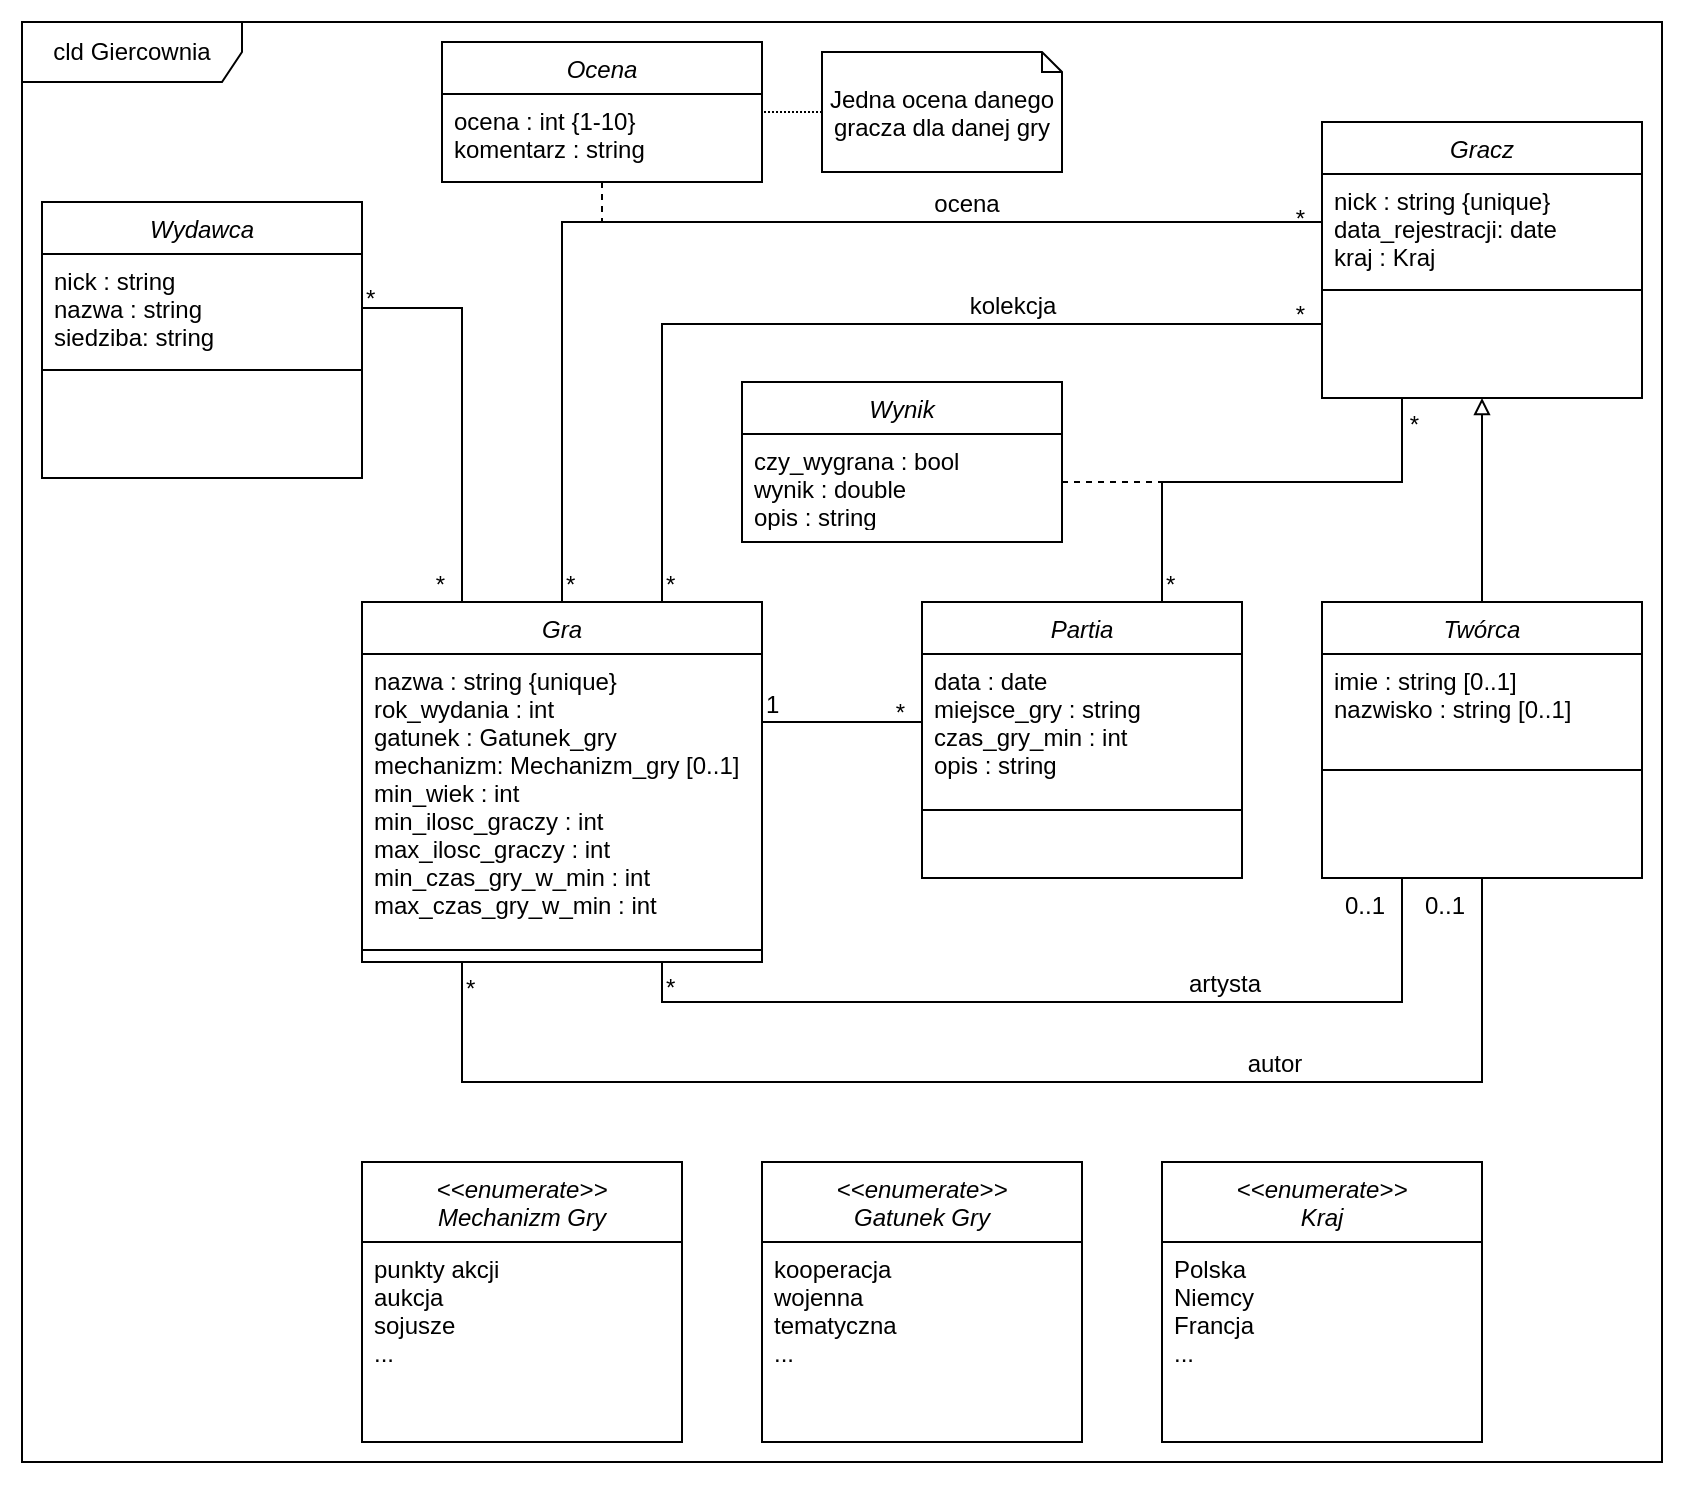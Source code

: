 <mxfile version="13.9.7" type="device"><diagram id="C5RBs43oDa-KdzZeNtuy" name="Page-1"><mxGraphModel dx="1102" dy="1817" grid="1" gridSize="10" guides="1" tooltips="1" connect="1" arrows="1" fold="1" page="1" pageScale="1" pageWidth="827" pageHeight="1169" math="0" shadow="0"><root><mxCell id="WIyWlLk6GJQsqaUBKTNV-0"/><mxCell id="WIyWlLk6GJQsqaUBKTNV-1" parent="WIyWlLk6GJQsqaUBKTNV-0"/><mxCell id="aXXvUvNwEn5RKETAoSdl-20" value="" style="rounded=0;whiteSpace=wrap;html=1;strokeColor=#FFFFFF;" vertex="1" parent="WIyWlLk6GJQsqaUBKTNV-1"><mxGeometry x="60" y="-180" width="840" height="740" as="geometry"/></mxCell><mxCell id="aXXvUvNwEn5RKETAoSdl-17" value="cld Giercownia" style="shape=umlFrame;whiteSpace=wrap;html=1;width=110;height=30;" vertex="1" parent="WIyWlLk6GJQsqaUBKTNV-1"><mxGeometry x="70" y="-170" width="820" height="720" as="geometry"/></mxCell><mxCell id="zkfFHV4jXpPFQw0GAbJ--0" value="Gra" style="swimlane;fontStyle=2;align=center;verticalAlign=top;childLayout=stackLayout;horizontal=1;startSize=26;horizontalStack=0;resizeParent=1;resizeLast=0;collapsible=1;marginBottom=0;rounded=0;shadow=0;strokeWidth=1;" parent="WIyWlLk6GJQsqaUBKTNV-1" vertex="1"><mxGeometry x="240" y="120" width="200" height="180" as="geometry"><mxRectangle x="230" y="140" width="160" height="26" as="alternateBounds"/></mxGeometry></mxCell><mxCell id="zkfFHV4jXpPFQw0GAbJ--1" value="nazwa : string {unique}&#10;rok_wydania : int&#10;gatunek : Gatunek_gry&#10;mechanizm: Mechanizm_gry [0..1]&#10;min_wiek : int&#10;min_ilosc_graczy : int&#10;max_ilosc_graczy : int&#10;min_czas_gry_w_min : int&#10;max_czas_gry_w_min : int" style="text;align=left;verticalAlign=top;spacingLeft=4;spacingRight=4;overflow=hidden;rotatable=0;points=[[0,0.5],[1,0.5]];portConstraint=eastwest;" parent="zkfFHV4jXpPFQw0GAbJ--0" vertex="1"><mxGeometry y="26" width="200" height="144" as="geometry"/></mxCell><mxCell id="zkfFHV4jXpPFQw0GAbJ--4" value="" style="line;html=1;strokeWidth=1;align=left;verticalAlign=middle;spacingTop=-1;spacingLeft=3;spacingRight=3;rotatable=0;labelPosition=right;points=[];portConstraint=eastwest;" parent="zkfFHV4jXpPFQw0GAbJ--0" vertex="1"><mxGeometry y="170" width="200" height="8" as="geometry"/></mxCell><mxCell id="zkfFHV4jXpPFQw0GAbJ--26" value="" style="endArrow=none;shadow=0;strokeWidth=1;rounded=0;endFill=0;edgeStyle=elbowEdgeStyle;elbow=vertical;" parent="WIyWlLk6GJQsqaUBKTNV-1" source="zkfFHV4jXpPFQw0GAbJ--0" target="KDRww2jqz2uHDhyU_2Rg-1" edge="1"><mxGeometry x="0.5" y="41" relative="1" as="geometry"><mxPoint x="380" y="192" as="sourcePoint"/><mxPoint x="508" y="189" as="targetPoint"/><mxPoint x="-40" y="32" as="offset"/><Array as="points"><mxPoint x="445" y="180"/></Array></mxGeometry></mxCell><mxCell id="zkfFHV4jXpPFQw0GAbJ--27" value="1" style="resizable=0;align=left;verticalAlign=bottom;labelBackgroundColor=none;fontSize=12;" parent="zkfFHV4jXpPFQw0GAbJ--26" connectable="0" vertex="1"><mxGeometry x="-1" relative="1" as="geometry"><mxPoint as="offset"/></mxGeometry></mxCell><mxCell id="zkfFHV4jXpPFQw0GAbJ--28" value="*" style="resizable=0;align=right;verticalAlign=bottom;labelBackgroundColor=none;fontSize=12;" parent="zkfFHV4jXpPFQw0GAbJ--26" connectable="0" vertex="1"><mxGeometry x="1" relative="1" as="geometry"><mxPoint x="-7" y="4" as="offset"/></mxGeometry></mxCell><mxCell id="KDRww2jqz2uHDhyU_2Rg-0" value="Partia" style="swimlane;fontStyle=2;align=center;verticalAlign=top;childLayout=stackLayout;horizontal=1;startSize=26;horizontalStack=0;resizeParent=1;resizeLast=0;collapsible=1;marginBottom=0;rounded=0;shadow=0;strokeWidth=1;" parent="WIyWlLk6GJQsqaUBKTNV-1" vertex="1"><mxGeometry x="520" y="120" width="160" height="138" as="geometry"><mxRectangle x="230" y="140" width="160" height="26" as="alternateBounds"/></mxGeometry></mxCell><mxCell id="KDRww2jqz2uHDhyU_2Rg-1" value="data : date&#10;miejsce_gry : string&#10;czas_gry_min : int&#10;opis : string" style="text;align=left;verticalAlign=top;spacingLeft=4;spacingRight=4;overflow=hidden;rotatable=0;points=[[0,0.5],[1,0.5]];portConstraint=eastwest;" parent="KDRww2jqz2uHDhyU_2Rg-0" vertex="1"><mxGeometry y="26" width="160" height="74" as="geometry"/></mxCell><mxCell id="KDRww2jqz2uHDhyU_2Rg-2" value="" style="line;html=1;strokeWidth=1;align=left;verticalAlign=middle;spacingTop=-1;spacingLeft=3;spacingRight=3;rotatable=0;labelPosition=right;points=[];portConstraint=eastwest;" parent="KDRww2jqz2uHDhyU_2Rg-0" vertex="1"><mxGeometry y="100" width="160" height="8" as="geometry"/></mxCell><mxCell id="KDRww2jqz2uHDhyU_2Rg-8" value="Gracz" style="swimlane;fontStyle=2;align=center;verticalAlign=top;childLayout=stackLayout;horizontal=1;startSize=26;horizontalStack=0;resizeParent=1;resizeLast=0;collapsible=1;marginBottom=0;rounded=0;shadow=0;strokeWidth=1;" parent="WIyWlLk6GJQsqaUBKTNV-1" vertex="1"><mxGeometry x="720" y="-120" width="160" height="138" as="geometry"><mxRectangle x="230" y="140" width="160" height="26" as="alternateBounds"/></mxGeometry></mxCell><mxCell id="KDRww2jqz2uHDhyU_2Rg-9" value="nick : string {unique}&#10;data_rejestracji: date&#10;kraj : Kraj" style="text;align=left;verticalAlign=top;spacingLeft=4;spacingRight=4;overflow=hidden;rotatable=0;points=[[0,0.5],[1,0.5]];portConstraint=eastwest;" parent="KDRww2jqz2uHDhyU_2Rg-8" vertex="1"><mxGeometry y="26" width="160" height="54" as="geometry"/></mxCell><mxCell id="KDRww2jqz2uHDhyU_2Rg-10" value="" style="line;html=1;strokeWidth=1;align=left;verticalAlign=middle;spacingTop=-1;spacingLeft=3;spacingRight=3;rotatable=0;labelPosition=right;points=[];portConstraint=eastwest;" parent="KDRww2jqz2uHDhyU_2Rg-8" vertex="1"><mxGeometry y="80" width="160" height="8" as="geometry"/></mxCell><mxCell id="KDRww2jqz2uHDhyU_2Rg-13" value="&lt;&lt;enumerate&gt;&gt;&#10;Kraj" style="swimlane;fontStyle=2;align=center;verticalAlign=top;childLayout=stackLayout;horizontal=1;startSize=40;horizontalStack=0;resizeParent=1;resizeLast=0;collapsible=1;marginBottom=0;rounded=0;shadow=0;strokeWidth=1;" parent="WIyWlLk6GJQsqaUBKTNV-1" vertex="1"><mxGeometry x="640" y="400" width="160" height="140" as="geometry"><mxRectangle x="230" y="140" width="160" height="26" as="alternateBounds"/></mxGeometry></mxCell><mxCell id="KDRww2jqz2uHDhyU_2Rg-14" value="Polska&#10;Niemcy&#10;Francja&#10;..." style="text;align=left;verticalAlign=top;spacingLeft=4;spacingRight=4;overflow=hidden;rotatable=0;points=[[0,0.5],[1,0.5]];portConstraint=eastwest;" parent="KDRww2jqz2uHDhyU_2Rg-13" vertex="1"><mxGeometry y="40" width="160" height="100" as="geometry"/></mxCell><mxCell id="KDRww2jqz2uHDhyU_2Rg-17" value="&lt;&lt;enumerate&gt;&gt;&#10;Gatunek Gry" style="swimlane;fontStyle=2;align=center;verticalAlign=top;childLayout=stackLayout;horizontal=1;startSize=40;horizontalStack=0;resizeParent=1;resizeLast=0;collapsible=1;marginBottom=0;rounded=0;shadow=0;strokeWidth=1;" parent="WIyWlLk6GJQsqaUBKTNV-1" vertex="1"><mxGeometry x="440" y="400" width="160" height="140" as="geometry"><mxRectangle x="230" y="140" width="160" height="26" as="alternateBounds"/></mxGeometry></mxCell><mxCell id="KDRww2jqz2uHDhyU_2Rg-18" value="kooperacja&#10;wojenna&#10;tematyczna&#10;..." style="text;align=left;verticalAlign=top;spacingLeft=4;spacingRight=4;overflow=hidden;rotatable=0;points=[[0,0.5],[1,0.5]];portConstraint=eastwest;" parent="KDRww2jqz2uHDhyU_2Rg-17" vertex="1"><mxGeometry y="40" width="160" height="100" as="geometry"/></mxCell><mxCell id="KDRww2jqz2uHDhyU_2Rg-23" value="Wydawca" style="swimlane;fontStyle=2;align=center;verticalAlign=top;childLayout=stackLayout;horizontal=1;startSize=26;horizontalStack=0;resizeParent=1;resizeLast=0;collapsible=1;marginBottom=0;rounded=0;shadow=0;strokeWidth=1;" parent="WIyWlLk6GJQsqaUBKTNV-1" vertex="1"><mxGeometry x="80" y="-80" width="160" height="138" as="geometry"><mxRectangle x="230" y="140" width="160" height="26" as="alternateBounds"/></mxGeometry></mxCell><mxCell id="KDRww2jqz2uHDhyU_2Rg-24" value="nick : string&#10;nazwa : string&#10;siedziba: string" style="text;align=left;verticalAlign=top;spacingLeft=4;spacingRight=4;overflow=hidden;rotatable=0;points=[[0,0.5],[1,0.5]];portConstraint=eastwest;" parent="KDRww2jqz2uHDhyU_2Rg-23" vertex="1"><mxGeometry y="26" width="160" height="54" as="geometry"/></mxCell><mxCell id="KDRww2jqz2uHDhyU_2Rg-25" value="" style="line;html=1;strokeWidth=1;align=left;verticalAlign=middle;spacingTop=-1;spacingLeft=3;spacingRight=3;rotatable=0;labelPosition=right;points=[];portConstraint=eastwest;" parent="KDRww2jqz2uHDhyU_2Rg-23" vertex="1"><mxGeometry y="80" width="160" height="8" as="geometry"/></mxCell><mxCell id="KDRww2jqz2uHDhyU_2Rg-32" value="Wynik" style="swimlane;fontStyle=2;align=center;verticalAlign=top;childLayout=stackLayout;horizontal=1;startSize=26;horizontalStack=0;resizeParent=1;resizeLast=0;collapsible=1;marginBottom=0;rounded=0;shadow=0;strokeWidth=1;" parent="WIyWlLk6GJQsqaUBKTNV-1" vertex="1"><mxGeometry x="430" y="10" width="160" height="80" as="geometry"><mxRectangle x="230" y="140" width="160" height="26" as="alternateBounds"/></mxGeometry></mxCell><mxCell id="KDRww2jqz2uHDhyU_2Rg-33" value="czy_wygrana : bool&#10;wynik : double&#10;opis : string" style="text;align=left;verticalAlign=top;spacingLeft=4;spacingRight=4;overflow=hidden;rotatable=0;points=[[0,0.5],[1,0.5]];portConstraint=eastwest;" parent="KDRww2jqz2uHDhyU_2Rg-32" vertex="1"><mxGeometry y="26" width="160" height="44" as="geometry"/></mxCell><mxCell id="KDRww2jqz2uHDhyU_2Rg-37" value="" style="endArrow=none;shadow=0;strokeWidth=1;rounded=0;endFill=0;edgeStyle=elbowEdgeStyle;elbow=vertical;exitX=1;exitY=0.5;exitDx=0;exitDy=0;entryX=0.25;entryY=0;entryDx=0;entryDy=0;" parent="WIyWlLk6GJQsqaUBKTNV-1" source="KDRww2jqz2uHDhyU_2Rg-24" target="zkfFHV4jXpPFQw0GAbJ--0" edge="1"><mxGeometry x="0.5" y="41" relative="1" as="geometry"><mxPoint x="552" y="380" as="sourcePoint"/><mxPoint x="680" y="380" as="targetPoint"/><mxPoint x="-40" y="32" as="offset"/><Array as="points"><mxPoint x="270" y="-27"/><mxPoint x="150" y="-27"/><mxPoint x="160" y="-20"/></Array></mxGeometry></mxCell><mxCell id="KDRww2jqz2uHDhyU_2Rg-38" value="*" style="resizable=0;align=left;verticalAlign=bottom;labelBackgroundColor=none;fontSize=12;" parent="KDRww2jqz2uHDhyU_2Rg-37" connectable="0" vertex="1"><mxGeometry x="-1" relative="1" as="geometry"><mxPoint y="4" as="offset"/></mxGeometry></mxCell><mxCell id="KDRww2jqz2uHDhyU_2Rg-39" value="*" style="resizable=0;align=right;verticalAlign=bottom;labelBackgroundColor=none;fontSize=12;" parent="KDRww2jqz2uHDhyU_2Rg-37" connectable="0" vertex="1"><mxGeometry x="1" relative="1" as="geometry"><mxPoint x="-7" y="0.06" as="offset"/></mxGeometry></mxCell><mxCell id="KDRww2jqz2uHDhyU_2Rg-45" value="" style="endArrow=none;shadow=0;strokeWidth=1;rounded=0;endFill=0;edgeStyle=elbowEdgeStyle;elbow=vertical;exitX=0.75;exitY=0;exitDx=0;exitDy=0;entryX=0.25;entryY=1;entryDx=0;entryDy=0;" parent="WIyWlLk6GJQsqaUBKTNV-1" source="KDRww2jqz2uHDhyU_2Rg-0" target="KDRww2jqz2uHDhyU_2Rg-8" edge="1"><mxGeometry x="0.5" y="41" relative="1" as="geometry"><mxPoint x="572" y="400" as="sourcePoint"/><mxPoint x="700" y="400" as="targetPoint"/><mxPoint x="-40" y="32" as="offset"/><Array as="points"><mxPoint x="700" y="60"/></Array></mxGeometry></mxCell><mxCell id="KDRww2jqz2uHDhyU_2Rg-46" value="*" style="resizable=0;align=left;verticalAlign=bottom;labelBackgroundColor=none;fontSize=12;" parent="KDRww2jqz2uHDhyU_2Rg-45" connectable="0" vertex="1"><mxGeometry x="-1" relative="1" as="geometry"><mxPoint as="offset"/></mxGeometry></mxCell><mxCell id="KDRww2jqz2uHDhyU_2Rg-47" value="*" style="resizable=0;align=right;verticalAlign=bottom;labelBackgroundColor=none;fontSize=12;" parent="KDRww2jqz2uHDhyU_2Rg-45" connectable="0" vertex="1"><mxGeometry x="1" relative="1" as="geometry"><mxPoint x="10" y="22" as="offset"/></mxGeometry></mxCell><mxCell id="KDRww2jqz2uHDhyU_2Rg-49" value="" style="endArrow=none;shadow=0;strokeWidth=1;rounded=0;endFill=0;edgeStyle=elbowEdgeStyle;elbow=vertical;exitX=0.75;exitY=0;exitDx=0;exitDy=0;entryX=0;entryY=0.5;entryDx=0;entryDy=0;" parent="WIyWlLk6GJQsqaUBKTNV-1" source="zkfFHV4jXpPFQw0GAbJ--0" edge="1"><mxGeometry x="0.5" y="41" relative="1" as="geometry"><mxPoint x="582" y="410" as="sourcePoint"/><mxPoint x="720" y="-19.0" as="targetPoint"/><mxPoint x="-40" y="32" as="offset"/><Array as="points"><mxPoint x="420" y="-19"/></Array></mxGeometry></mxCell><mxCell id="KDRww2jqz2uHDhyU_2Rg-50" value="*" style="resizable=0;align=left;verticalAlign=bottom;labelBackgroundColor=none;fontSize=12;" parent="KDRww2jqz2uHDhyU_2Rg-49" connectable="0" vertex="1"><mxGeometry x="-1" relative="1" as="geometry"><mxPoint as="offset"/></mxGeometry></mxCell><mxCell id="KDRww2jqz2uHDhyU_2Rg-51" value="*" style="resizable=0;align=right;verticalAlign=bottom;labelBackgroundColor=none;fontSize=12;" parent="KDRww2jqz2uHDhyU_2Rg-49" connectable="0" vertex="1"><mxGeometry x="1" relative="1" as="geometry"><mxPoint x="-7" y="4" as="offset"/></mxGeometry></mxCell><mxCell id="KDRww2jqz2uHDhyU_2Rg-52" value="kolekcja" style="text;html=1;resizable=0;points=[];;align=center;verticalAlign=middle;labelBackgroundColor=none;rounded=0;shadow=0;strokeWidth=1;fontSize=12;" parent="KDRww2jqz2uHDhyU_2Rg-49" vertex="1" connectable="0"><mxGeometry x="0.5" y="49" relative="1" as="geometry"><mxPoint x="-38" y="40" as="offset"/></mxGeometry></mxCell><mxCell id="KDRww2jqz2uHDhyU_2Rg-53" value="" style="endArrow=none;shadow=0;strokeWidth=1;rounded=0;endFill=0;edgeStyle=elbowEdgeStyle;elbow=vertical;exitX=0.5;exitY=0;exitDx=0;exitDy=0;entryX=0;entryY=0.5;entryDx=0;entryDy=0;" parent="WIyWlLk6GJQsqaUBKTNV-1" source="zkfFHV4jXpPFQw0GAbJ--0" target="KDRww2jqz2uHDhyU_2Rg-9" edge="1"><mxGeometry x="0.5" y="41" relative="1" as="geometry"><mxPoint x="592" y="420" as="sourcePoint"/><mxPoint x="720" y="420" as="targetPoint"/><mxPoint x="-40" y="32" as="offset"/><Array as="points"><mxPoint x="410" y="-70"/><mxPoint x="410" y="-67"/></Array></mxGeometry></mxCell><mxCell id="KDRww2jqz2uHDhyU_2Rg-54" value="*" style="resizable=0;align=left;verticalAlign=bottom;labelBackgroundColor=none;fontSize=12;" parent="KDRww2jqz2uHDhyU_2Rg-53" connectable="0" vertex="1"><mxGeometry x="-1" relative="1" as="geometry"><mxPoint as="offset"/></mxGeometry></mxCell><mxCell id="KDRww2jqz2uHDhyU_2Rg-55" value="*" style="resizable=0;align=right;verticalAlign=bottom;labelBackgroundColor=none;fontSize=12;" parent="KDRww2jqz2uHDhyU_2Rg-53" connectable="0" vertex="1"><mxGeometry x="1" relative="1" as="geometry"><mxPoint x="-7" y="4" as="offset"/></mxGeometry></mxCell><mxCell id="KDRww2jqz2uHDhyU_2Rg-56" value="ocena" style="text;html=1;resizable=0;points=[];;align=center;verticalAlign=middle;labelBackgroundColor=none;rounded=0;shadow=0;strokeWidth=1;fontSize=12;" parent="KDRww2jqz2uHDhyU_2Rg-53" vertex="1" connectable="0"><mxGeometry x="0.5" y="49" relative="1" as="geometry"><mxPoint x="-38" y="40" as="offset"/></mxGeometry></mxCell><mxCell id="aXXvUvNwEn5RKETAoSdl-2" style="edgeStyle=orthogonalEdgeStyle;rounded=0;orthogonalLoop=1;jettySize=auto;html=1;entryX=0.5;entryY=1;entryDx=0;entryDy=0;endArrow=block;endFill=0;" edge="1" parent="WIyWlLk6GJQsqaUBKTNV-1" source="KDRww2jqz2uHDhyU_2Rg-86" target="KDRww2jqz2uHDhyU_2Rg-8"><mxGeometry relative="1" as="geometry"/></mxCell><mxCell id="KDRww2jqz2uHDhyU_2Rg-86" value="Twórca" style="swimlane;fontStyle=2;align=center;verticalAlign=top;childLayout=stackLayout;horizontal=1;startSize=26;horizontalStack=0;resizeParent=1;resizeLast=0;collapsible=1;marginBottom=0;rounded=0;shadow=0;strokeWidth=1;" parent="WIyWlLk6GJQsqaUBKTNV-1" vertex="1"><mxGeometry x="720" y="120" width="160" height="138" as="geometry"><mxRectangle x="230" y="140" width="160" height="26" as="alternateBounds"/></mxGeometry></mxCell><mxCell id="KDRww2jqz2uHDhyU_2Rg-87" value="imie : string [0..1]&#10;nazwisko : string [0..1]" style="text;align=left;verticalAlign=top;spacingLeft=4;spacingRight=4;overflow=hidden;rotatable=0;points=[[0,0.5],[1,0.5]];portConstraint=eastwest;" parent="KDRww2jqz2uHDhyU_2Rg-86" vertex="1"><mxGeometry y="26" width="160" height="54" as="geometry"/></mxCell><mxCell id="KDRww2jqz2uHDhyU_2Rg-88" value="" style="line;html=1;strokeWidth=1;align=left;verticalAlign=middle;spacingTop=-1;spacingLeft=3;spacingRight=3;rotatable=0;labelPosition=right;points=[];portConstraint=eastwest;" parent="KDRww2jqz2uHDhyU_2Rg-86" vertex="1"><mxGeometry y="80" width="160" height="8" as="geometry"/></mxCell><mxCell id="KDRww2jqz2uHDhyU_2Rg-90" style="edgeStyle=orthogonalEdgeStyle;rounded=0;orthogonalLoop=1;jettySize=auto;html=1;endArrow=none;endFill=0;dashed=1;" parent="WIyWlLk6GJQsqaUBKTNV-1" edge="1"><mxGeometry relative="1" as="geometry"><mxPoint x="640" y="60" as="targetPoint"/><mxPoint x="590" y="60" as="sourcePoint"/><Array as="points"><mxPoint x="590" y="60"/></Array></mxGeometry></mxCell><mxCell id="KDRww2jqz2uHDhyU_2Rg-93" style="edgeStyle=orthogonalEdgeStyle;rounded=0;orthogonalLoop=1;jettySize=auto;html=1;dashed=1;endArrow=none;endFill=0;" parent="WIyWlLk6GJQsqaUBKTNV-1" source="KDRww2jqz2uHDhyU_2Rg-91" edge="1"><mxGeometry relative="1" as="geometry"><mxPoint x="350" y="-70" as="targetPoint"/></mxGeometry></mxCell><mxCell id="KDRww2jqz2uHDhyU_2Rg-91" value="Ocena" style="swimlane;fontStyle=2;align=center;verticalAlign=top;childLayout=stackLayout;horizontal=1;startSize=26;horizontalStack=0;resizeParent=1;resizeLast=0;collapsible=1;marginBottom=0;rounded=0;shadow=0;strokeWidth=1;" parent="WIyWlLk6GJQsqaUBKTNV-1" vertex="1"><mxGeometry x="280" y="-160" width="160" height="70" as="geometry"><mxRectangle x="230" y="140" width="160" height="26" as="alternateBounds"/></mxGeometry></mxCell><mxCell id="KDRww2jqz2uHDhyU_2Rg-92" value="ocena : int {1-10}&#10;komentarz : string" style="text;align=left;verticalAlign=top;spacingLeft=4;spacingRight=4;overflow=hidden;rotatable=0;points=[[0,0.5],[1,0.5]];portConstraint=eastwest;" parent="KDRww2jqz2uHDhyU_2Rg-91" vertex="1"><mxGeometry y="26" width="160" height="34" as="geometry"/></mxCell><mxCell id="aXXvUvNwEn5RKETAoSdl-8" value="" style="endArrow=none;shadow=0;strokeWidth=1;rounded=0;endFill=0;edgeStyle=elbowEdgeStyle;elbow=vertical;exitX=0.75;exitY=1;exitDx=0;exitDy=0;entryX=0.25;entryY=1;entryDx=0;entryDy=0;" edge="1" parent="WIyWlLk6GJQsqaUBKTNV-1" source="zkfFHV4jXpPFQw0GAbJ--0" target="KDRww2jqz2uHDhyU_2Rg-86"><mxGeometry x="0.5" y="41" relative="1" as="geometry"><mxPoint x="345.76" y="268.5" as="sourcePoint"/><mxPoint x="760.0" y="390.0" as="targetPoint"/><mxPoint x="-40" y="32" as="offset"/><Array as="points"><mxPoint x="580" y="320"/></Array></mxGeometry></mxCell><mxCell id="aXXvUvNwEn5RKETAoSdl-9" value="*" style="resizable=0;align=left;verticalAlign=bottom;labelBackgroundColor=none;fontSize=12;" connectable="0" vertex="1" parent="aXXvUvNwEn5RKETAoSdl-8"><mxGeometry x="-1" relative="1" as="geometry"><mxPoint y="21.5" as="offset"/></mxGeometry></mxCell><mxCell id="aXXvUvNwEn5RKETAoSdl-10" value="0..1" style="resizable=0;align=right;verticalAlign=bottom;labelBackgroundColor=none;fontSize=12;" connectable="0" vertex="1" parent="aXXvUvNwEn5RKETAoSdl-8"><mxGeometry x="1" relative="1" as="geometry"><mxPoint x="-7" y="22.26" as="offset"/></mxGeometry></mxCell><mxCell id="aXXvUvNwEn5RKETAoSdl-11" value="artysta" style="text;html=1;resizable=0;points=[];;align=center;verticalAlign=middle;labelBackgroundColor=none;rounded=0;shadow=0;strokeWidth=1;fontSize=12;" vertex="1" connectable="0" parent="aXXvUvNwEn5RKETAoSdl-8"><mxGeometry x="0.5" y="49" relative="1" as="geometry"><mxPoint x="-38" y="40" as="offset"/></mxGeometry></mxCell><mxCell id="aXXvUvNwEn5RKETAoSdl-13" value="" style="endArrow=none;shadow=0;strokeWidth=1;rounded=0;endFill=0;edgeStyle=elbowEdgeStyle;elbow=vertical;entryX=0.5;entryY=1;entryDx=0;entryDy=0;exitX=0.25;exitY=1;exitDx=0;exitDy=0;" edge="1" parent="WIyWlLk6GJQsqaUBKTNV-1" source="zkfFHV4jXpPFQw0GAbJ--0" target="KDRww2jqz2uHDhyU_2Rg-86"><mxGeometry x="0.5" y="41" relative="1" as="geometry"><mxPoint x="292" y="268.0" as="sourcePoint"/><mxPoint x="780" y="268" as="targetPoint"/><mxPoint x="-40" y="32" as="offset"/><Array as="points"><mxPoint x="540" y="360"/></Array></mxGeometry></mxCell><mxCell id="aXXvUvNwEn5RKETAoSdl-14" value="*" style="resizable=0;align=left;verticalAlign=bottom;labelBackgroundColor=none;fontSize=12;" connectable="0" vertex="1" parent="aXXvUvNwEn5RKETAoSdl-13"><mxGeometry x="-1" relative="1" as="geometry"><mxPoint y="22" as="offset"/></mxGeometry></mxCell><mxCell id="aXXvUvNwEn5RKETAoSdl-15" value="0..1" style="resizable=0;align=right;verticalAlign=bottom;labelBackgroundColor=none;fontSize=12;" connectable="0" vertex="1" parent="aXXvUvNwEn5RKETAoSdl-13"><mxGeometry x="1" relative="1" as="geometry"><mxPoint x="-7" y="22.29" as="offset"/></mxGeometry></mxCell><mxCell id="aXXvUvNwEn5RKETAoSdl-16" value="autor" style="text;html=1;resizable=0;points=[];;align=center;verticalAlign=middle;labelBackgroundColor=none;rounded=0;shadow=0;strokeWidth=1;fontSize=12;" vertex="1" connectable="0" parent="aXXvUvNwEn5RKETAoSdl-13"><mxGeometry x="0.5" y="49" relative="1" as="geometry"><mxPoint x="-38" y="40" as="offset"/></mxGeometry></mxCell><mxCell id="aXXvUvNwEn5RKETAoSdl-22" value="&lt;&lt;enumerate&gt;&gt;&#10;Mechanizm Gry" style="swimlane;fontStyle=2;align=center;verticalAlign=top;childLayout=stackLayout;horizontal=1;startSize=40;horizontalStack=0;resizeParent=1;resizeLast=0;collapsible=1;marginBottom=0;rounded=0;shadow=0;strokeWidth=1;" vertex="1" parent="WIyWlLk6GJQsqaUBKTNV-1"><mxGeometry x="240" y="400" width="160" height="140" as="geometry"><mxRectangle x="230" y="140" width="160" height="26" as="alternateBounds"/></mxGeometry></mxCell><mxCell id="aXXvUvNwEn5RKETAoSdl-23" value="punkty akcji&#10;aukcja&#10;sojusze&#10;..." style="text;align=left;verticalAlign=top;spacingLeft=4;spacingRight=4;overflow=hidden;rotatable=0;points=[[0,0.5],[1,0.5]];portConstraint=eastwest;" vertex="1" parent="aXXvUvNwEn5RKETAoSdl-22"><mxGeometry y="40" width="160" height="100" as="geometry"/></mxCell><mxCell id="aXXvUvNwEn5RKETAoSdl-29" style="edgeStyle=orthogonalEdgeStyle;rounded=0;orthogonalLoop=1;jettySize=auto;html=1;endArrow=none;endFill=0;dashed=1;dashPattern=1 1;" edge="1" parent="WIyWlLk6GJQsqaUBKTNV-1" source="aXXvUvNwEn5RKETAoSdl-28"><mxGeometry relative="1" as="geometry"><mxPoint x="440" y="-125" as="targetPoint"/><Array as="points"><mxPoint x="440" y="-125"/></Array></mxGeometry></mxCell><mxCell id="aXXvUvNwEn5RKETAoSdl-28" value="Jedna ocena danego gracza dla danej gry" style="shape=note2;boundedLbl=1;whiteSpace=wrap;html=1;size=10;verticalAlign=top;align=center;" vertex="1" parent="WIyWlLk6GJQsqaUBKTNV-1"><mxGeometry x="470" y="-155" width="120" height="60" as="geometry"/></mxCell></root></mxGraphModel></diagram></mxfile>